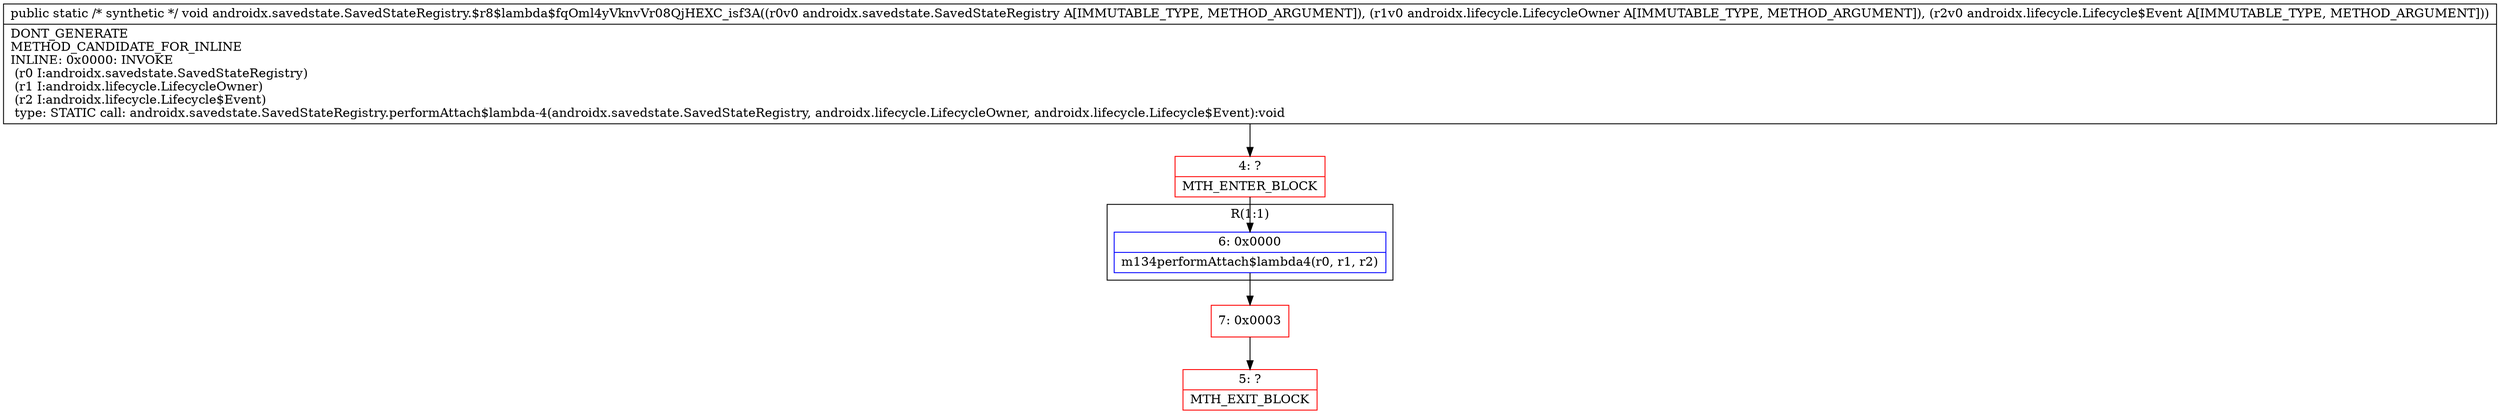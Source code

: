 digraph "CFG forandroidx.savedstate.SavedStateRegistry.$r8$lambda$fqOml4yVknvVr08QjHEXC_isf3A(Landroidx\/savedstate\/SavedStateRegistry;Landroidx\/lifecycle\/LifecycleOwner;Landroidx\/lifecycle\/Lifecycle$Event;)V" {
subgraph cluster_Region_1387384710 {
label = "R(1:1)";
node [shape=record,color=blue];
Node_6 [shape=record,label="{6\:\ 0x0000|m134performAttach$lambda4(r0, r1, r2)\l}"];
}
Node_4 [shape=record,color=red,label="{4\:\ ?|MTH_ENTER_BLOCK\l}"];
Node_7 [shape=record,color=red,label="{7\:\ 0x0003}"];
Node_5 [shape=record,color=red,label="{5\:\ ?|MTH_EXIT_BLOCK\l}"];
MethodNode[shape=record,label="{public static \/* synthetic *\/ void androidx.savedstate.SavedStateRegistry.$r8$lambda$fqOml4yVknvVr08QjHEXC_isf3A((r0v0 androidx.savedstate.SavedStateRegistry A[IMMUTABLE_TYPE, METHOD_ARGUMENT]), (r1v0 androidx.lifecycle.LifecycleOwner A[IMMUTABLE_TYPE, METHOD_ARGUMENT]), (r2v0 androidx.lifecycle.Lifecycle$Event A[IMMUTABLE_TYPE, METHOD_ARGUMENT]))  | DONT_GENERATE\lMETHOD_CANDIDATE_FOR_INLINE\lINLINE: 0x0000: INVOKE  \l  (r0 I:androidx.savedstate.SavedStateRegistry)\l  (r1 I:androidx.lifecycle.LifecycleOwner)\l  (r2 I:androidx.lifecycle.Lifecycle$Event)\l type: STATIC call: androidx.savedstate.SavedStateRegistry.performAttach$lambda\-4(androidx.savedstate.SavedStateRegistry, androidx.lifecycle.LifecycleOwner, androidx.lifecycle.Lifecycle$Event):void\l}"];
MethodNode -> Node_4;Node_6 -> Node_7;
Node_4 -> Node_6;
Node_7 -> Node_5;
}

